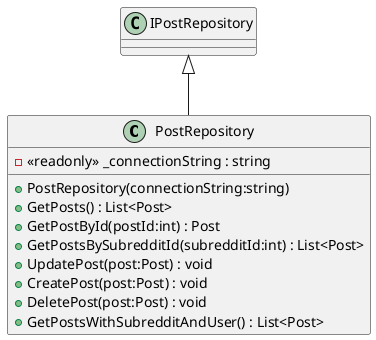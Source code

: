 @startuml
class PostRepository {
    - <<readonly>> _connectionString : string
    + PostRepository(connectionString:string)
    + GetPosts() : List<Post>
    + GetPostById(postId:int) : Post
    + GetPostsBySubredditId(subredditId:int) : List<Post>
    + UpdatePost(post:Post) : void
    + CreatePost(post:Post) : void
    + DeletePost(post:Post) : void
    + GetPostsWithSubredditAndUser() : List<Post>
}
IPostRepository <|-- PostRepository
@enduml

